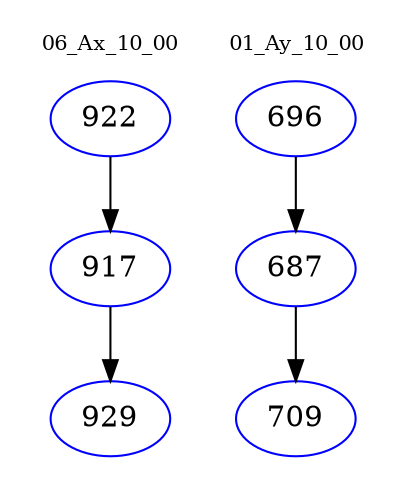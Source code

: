 digraph{
subgraph cluster_0 {
color = white
label = "06_Ax_10_00";
fontsize=10;
T0_922 [label="922", color="blue"]
T0_922 -> T0_917 [color="black"]
T0_917 [label="917", color="blue"]
T0_917 -> T0_929 [color="black"]
T0_929 [label="929", color="blue"]
}
subgraph cluster_1 {
color = white
label = "01_Ay_10_00";
fontsize=10;
T1_696 [label="696", color="blue"]
T1_696 -> T1_687 [color="black"]
T1_687 [label="687", color="blue"]
T1_687 -> T1_709 [color="black"]
T1_709 [label="709", color="blue"]
}
}

